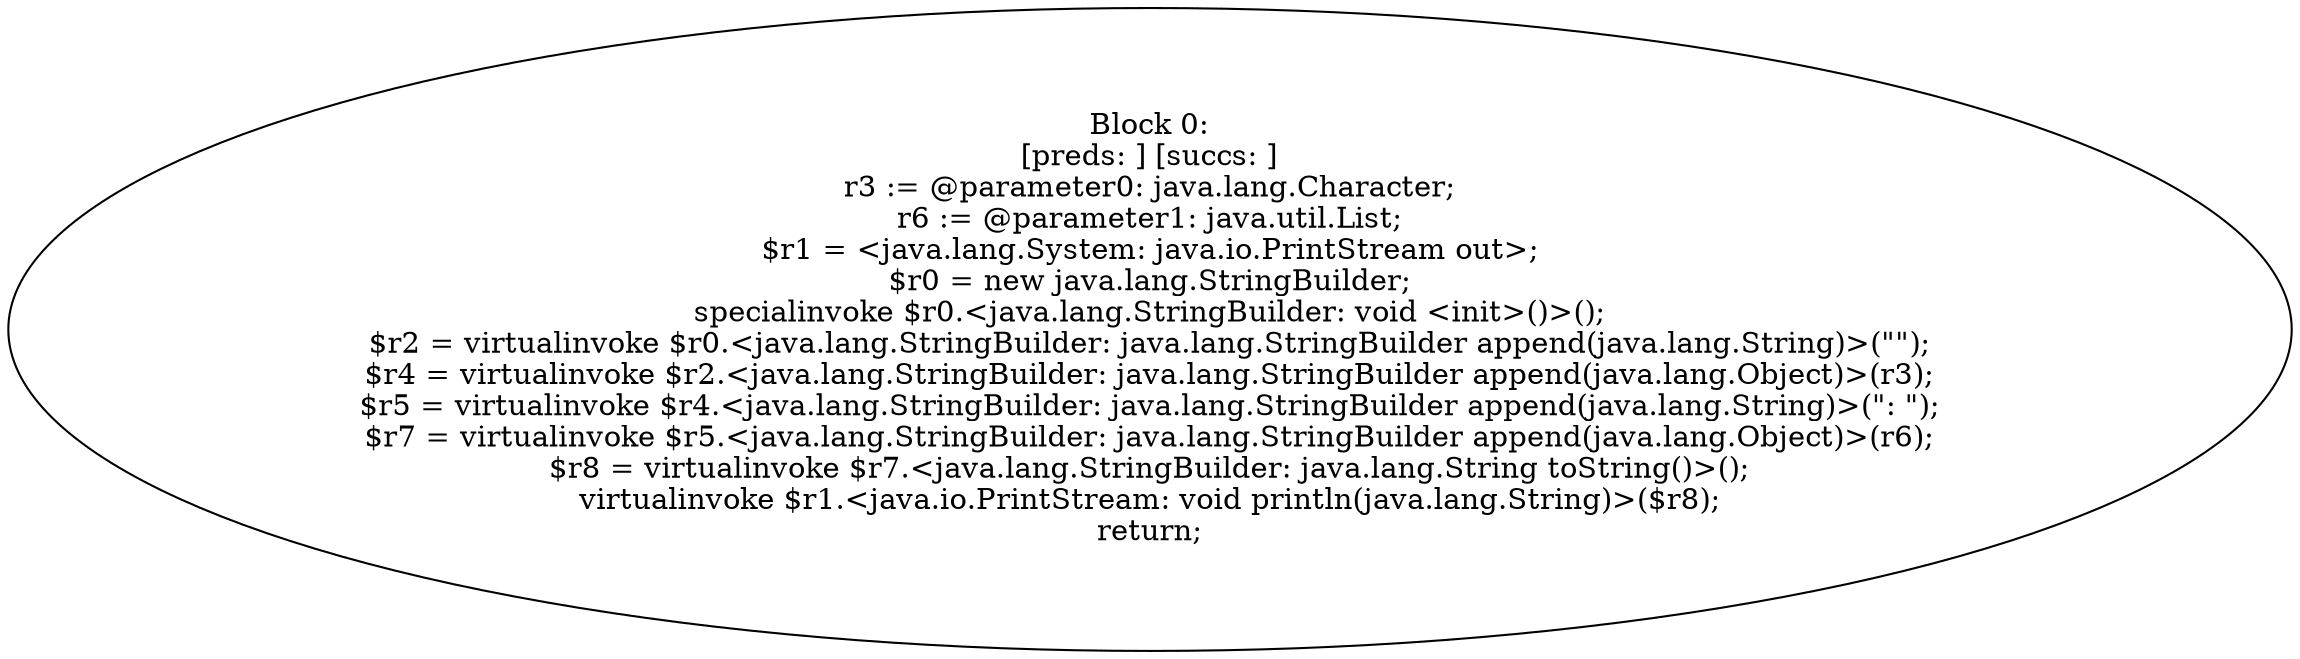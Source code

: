 digraph "unitGraph" {
    "Block 0:
[preds: ] [succs: ]
r3 := @parameter0: java.lang.Character;
r6 := @parameter1: java.util.List;
$r1 = <java.lang.System: java.io.PrintStream out>;
$r0 = new java.lang.StringBuilder;
specialinvoke $r0.<java.lang.StringBuilder: void <init>()>();
$r2 = virtualinvoke $r0.<java.lang.StringBuilder: java.lang.StringBuilder append(java.lang.String)>(\"\");
$r4 = virtualinvoke $r2.<java.lang.StringBuilder: java.lang.StringBuilder append(java.lang.Object)>(r3);
$r5 = virtualinvoke $r4.<java.lang.StringBuilder: java.lang.StringBuilder append(java.lang.String)>(\": \");
$r7 = virtualinvoke $r5.<java.lang.StringBuilder: java.lang.StringBuilder append(java.lang.Object)>(r6);
$r8 = virtualinvoke $r7.<java.lang.StringBuilder: java.lang.String toString()>();
virtualinvoke $r1.<java.io.PrintStream: void println(java.lang.String)>($r8);
return;
"
}
